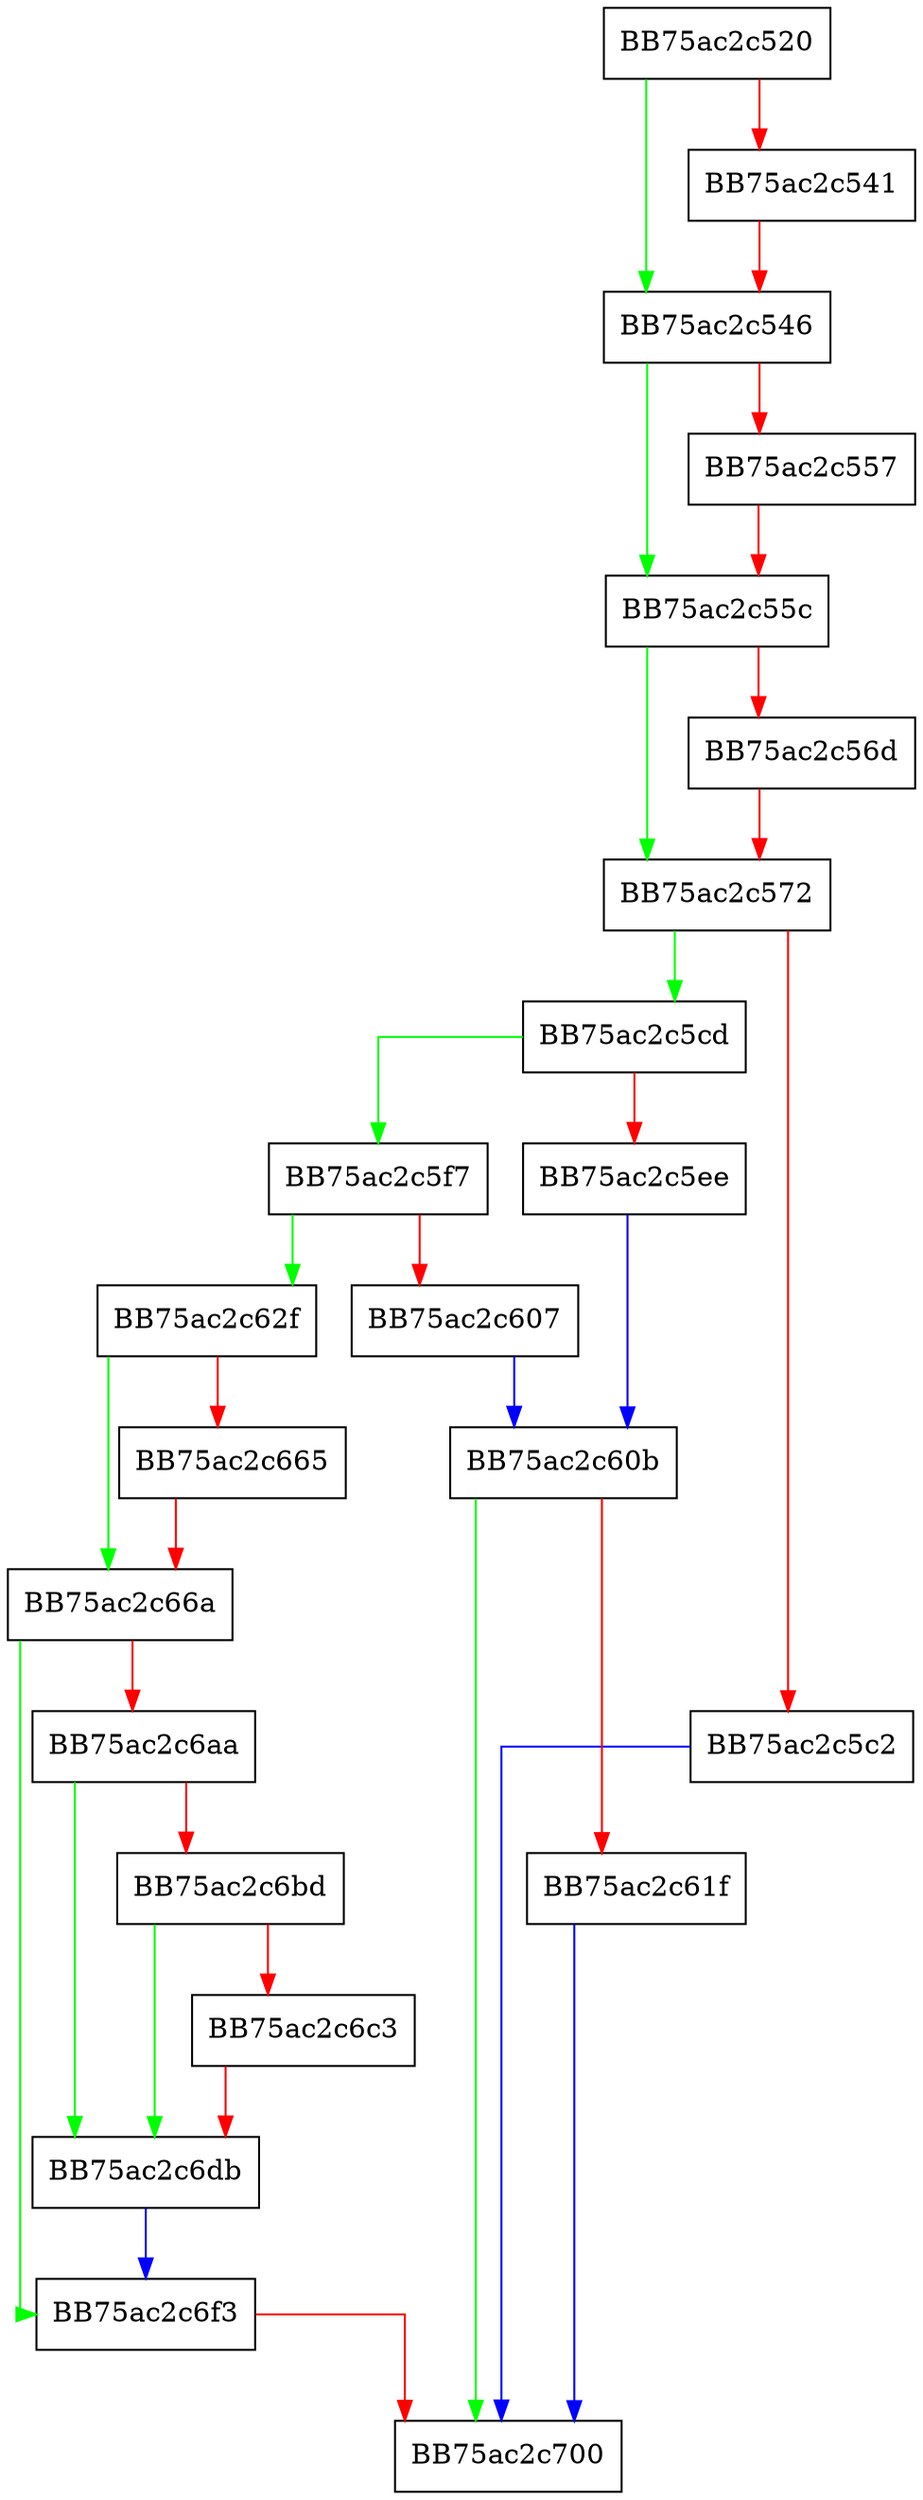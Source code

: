 digraph RemoveFile {
  node [shape="box"];
  graph [splines=ortho];
  BB75ac2c520 -> BB75ac2c546 [color="green"];
  BB75ac2c520 -> BB75ac2c541 [color="red"];
  BB75ac2c541 -> BB75ac2c546 [color="red"];
  BB75ac2c546 -> BB75ac2c55c [color="green"];
  BB75ac2c546 -> BB75ac2c557 [color="red"];
  BB75ac2c557 -> BB75ac2c55c [color="red"];
  BB75ac2c55c -> BB75ac2c572 [color="green"];
  BB75ac2c55c -> BB75ac2c56d [color="red"];
  BB75ac2c56d -> BB75ac2c572 [color="red"];
  BB75ac2c572 -> BB75ac2c5cd [color="green"];
  BB75ac2c572 -> BB75ac2c5c2 [color="red"];
  BB75ac2c5c2 -> BB75ac2c700 [color="blue"];
  BB75ac2c5cd -> BB75ac2c5f7 [color="green"];
  BB75ac2c5cd -> BB75ac2c5ee [color="red"];
  BB75ac2c5ee -> BB75ac2c60b [color="blue"];
  BB75ac2c5f7 -> BB75ac2c62f [color="green"];
  BB75ac2c5f7 -> BB75ac2c607 [color="red"];
  BB75ac2c607 -> BB75ac2c60b [color="blue"];
  BB75ac2c60b -> BB75ac2c700 [color="green"];
  BB75ac2c60b -> BB75ac2c61f [color="red"];
  BB75ac2c61f -> BB75ac2c700 [color="blue"];
  BB75ac2c62f -> BB75ac2c66a [color="green"];
  BB75ac2c62f -> BB75ac2c665 [color="red"];
  BB75ac2c665 -> BB75ac2c66a [color="red"];
  BB75ac2c66a -> BB75ac2c6f3 [color="green"];
  BB75ac2c66a -> BB75ac2c6aa [color="red"];
  BB75ac2c6aa -> BB75ac2c6db [color="green"];
  BB75ac2c6aa -> BB75ac2c6bd [color="red"];
  BB75ac2c6bd -> BB75ac2c6db [color="green"];
  BB75ac2c6bd -> BB75ac2c6c3 [color="red"];
  BB75ac2c6c3 -> BB75ac2c6db [color="red"];
  BB75ac2c6db -> BB75ac2c6f3 [color="blue"];
  BB75ac2c6f3 -> BB75ac2c700 [color="red"];
}